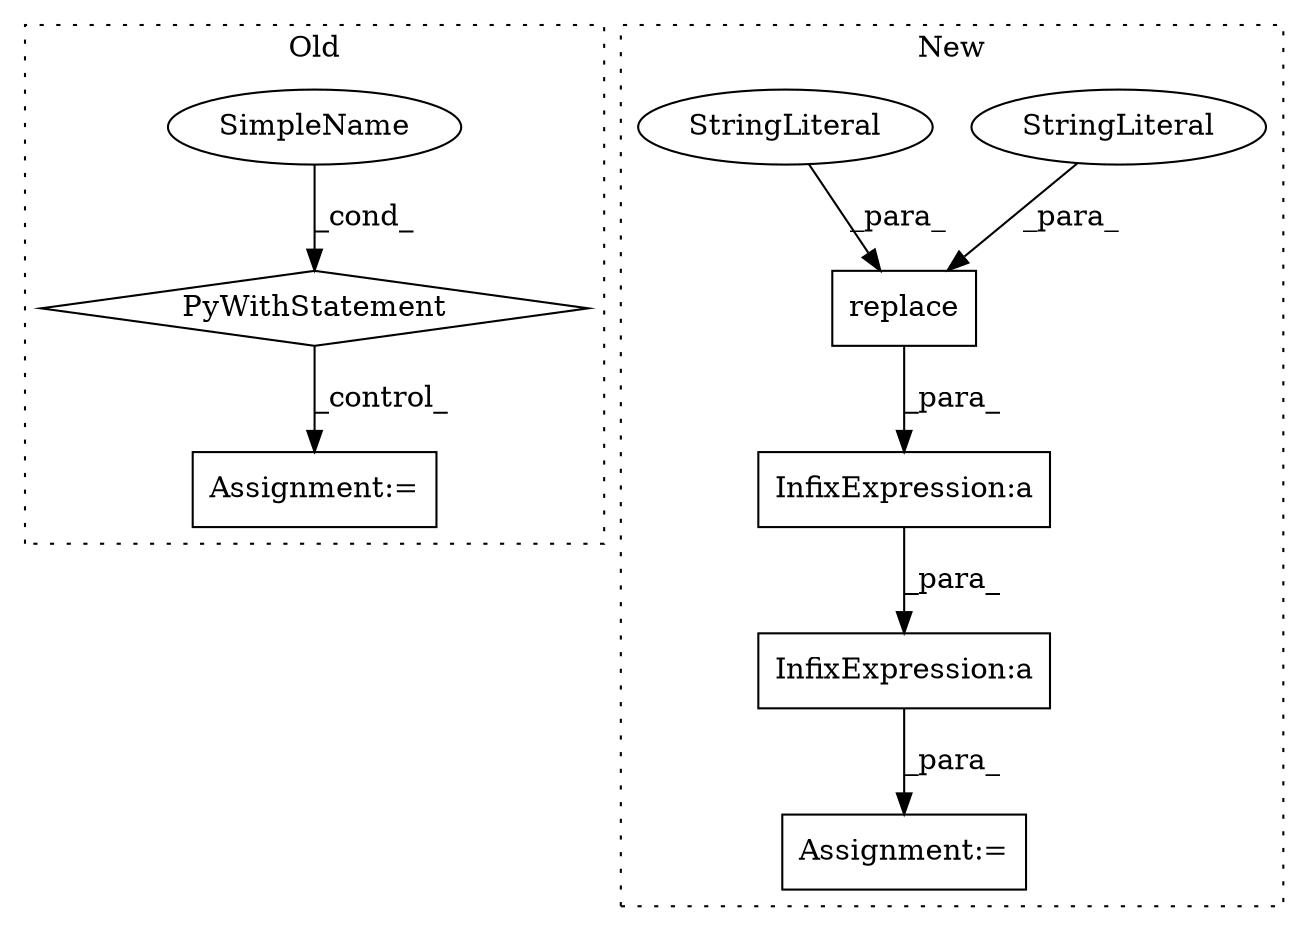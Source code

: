 digraph G {
subgraph cluster0 {
1 [label="PyWithStatement" a="104" s="8933,8962" l="10,2" shape="diamond"];
3 [label="Assignment:=" a="7" s="9012" l="1" shape="box"];
4 [label="SimpleName" a="42" s="" l="" shape="ellipse"];
label = "Old";
style="dotted";
}
subgraph cluster1 {
2 [label="replace" a="32" s="9293,9308" l="8,1" shape="box"];
5 [label="StringLiteral" a="45" s="9306" l="2" shape="ellipse"];
6 [label="StringLiteral" a="45" s="9301" l="4" shape="ellipse"];
7 [label="Assignment:=" a="7" s="9255" l="2" shape="box"];
8 [label="InfixExpression:a" a="27" s="9274" l="3" shape="box"];
9 [label="InfixExpression:a" a="27" s="9310" l="3" shape="box"];
label = "New";
style="dotted";
}
1 -> 3 [label="_control_"];
2 -> 8 [label="_para_"];
4 -> 1 [label="_cond_"];
5 -> 2 [label="_para_"];
6 -> 2 [label="_para_"];
8 -> 9 [label="_para_"];
9 -> 7 [label="_para_"];
}